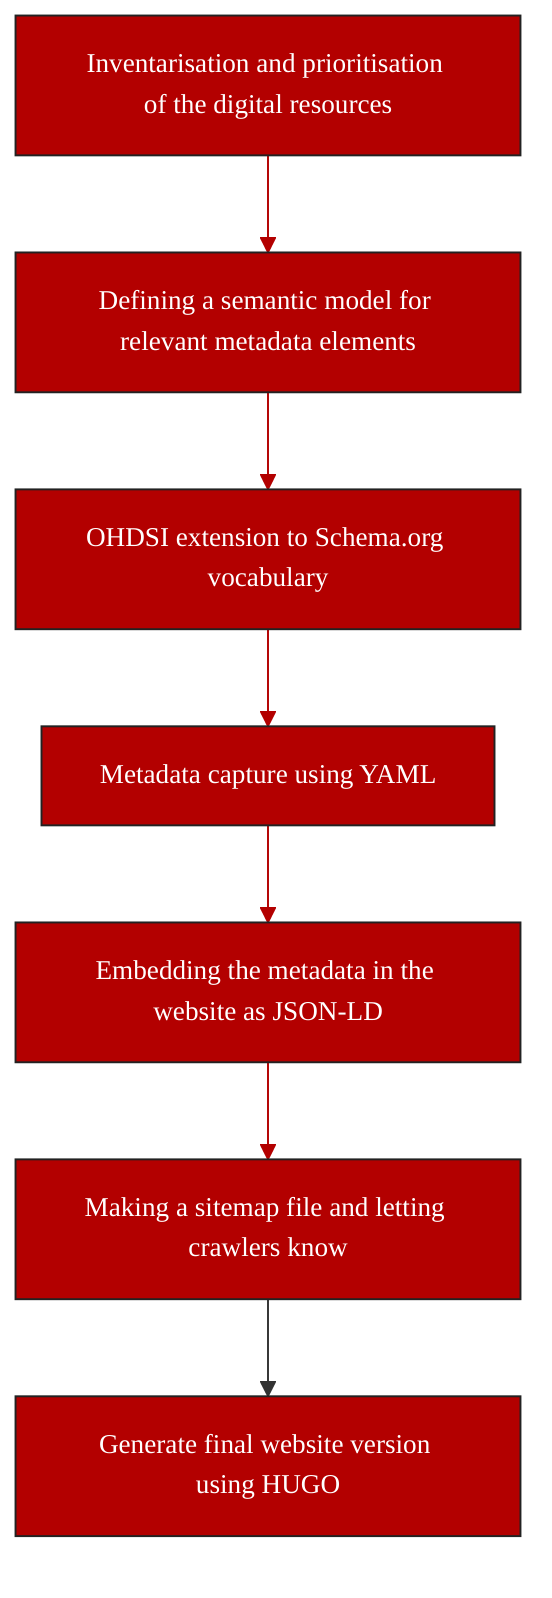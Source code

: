 graph TD
    step1[Inventarisation and prioritisation of the digital resources]:::box --> step2[Defining a semantic model for relevant metadata elements]:::box
    step2 --> step3[OHDSI extension to Schema.org vocabulary]:::box
    step3 --> step4[Metadata capture using YAML]:::box
    step4 --> step5[Embedding the metadata in the website as JSON-LD]:::box
    step5 --> step6[Making a sitemap file and letting crawlers know]:::box
    step6 --> step7[Generate final website version using HUGO]:::box

classDef box font-family:avenir,font-size:14px,fill:#B30000,stroke:#222,color:#fff,stroke-width:1px
linkStyle 0,1,2,3,4 stroke:#B30000,stroke-width:1px,color:#B30000,font-family:avenir;